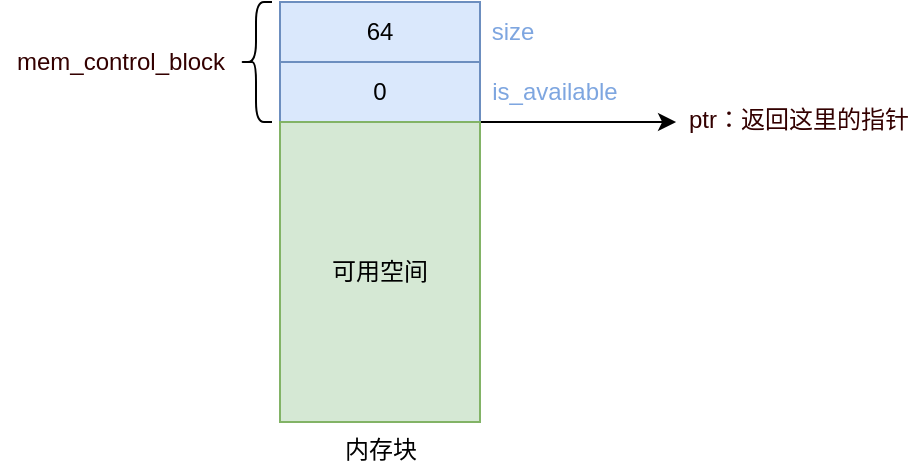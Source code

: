 <mxfile version="13.7.3" type="device"><diagram id="v52OYO2metiyeJEyvOMf" name="第 1 页"><mxGraphModel dx="754" dy="603" grid="0" gridSize="10" guides="1" tooltips="1" connect="1" arrows="1" fold="1" page="1" pageScale="1" pageWidth="827" pageHeight="1169" math="0" shadow="0"><root><mxCell id="0"/><mxCell id="1" parent="0"/><mxCell id="rW8mp14q6UUqNehkBFz1-1" value="" style="rounded=0;whiteSpace=wrap;html=1;" vertex="1" parent="1"><mxGeometry x="280" y="210" width="100" height="210" as="geometry"/></mxCell><mxCell id="rW8mp14q6UUqNehkBFz1-2" value="内存块" style="text;html=1;align=center;verticalAlign=middle;resizable=0;points=[];autosize=1;" vertex="1" parent="1"><mxGeometry x="305" y="424" width="50" height="20" as="geometry"/></mxCell><mxCell id="rW8mp14q6UUqNehkBFz1-3" value="" style="rounded=0;whiteSpace=wrap;html=1;fillColor=#dae8fc;strokeColor=#6c8ebf;" vertex="1" parent="1"><mxGeometry x="280" y="210" width="100" height="60" as="geometry"/></mxCell><mxCell id="rW8mp14q6UUqNehkBFz1-4" value="64" style="rounded=0;whiteSpace=wrap;html=1;strokeColor=#6c8ebf;fillColor=#dae8fc;" vertex="1" parent="1"><mxGeometry x="280" y="210" width="100" height="30" as="geometry"/></mxCell><mxCell id="rW8mp14q6UUqNehkBFz1-13" style="rounded=0;orthogonalLoop=1;jettySize=auto;html=1;exitX=1;exitY=1;exitDx=0;exitDy=0;entryX=-0.008;entryY=0.556;entryDx=0;entryDy=0;entryPerimeter=0;fontColor=#330000;" edge="1" parent="1" source="rW8mp14q6UUqNehkBFz1-5" target="rW8mp14q6UUqNehkBFz1-12"><mxGeometry relative="1" as="geometry"/></mxCell><mxCell id="rW8mp14q6UUqNehkBFz1-5" value="0" style="rounded=0;whiteSpace=wrap;html=1;strokeColor=#6c8ebf;fillColor=none;" vertex="1" parent="1"><mxGeometry x="280" y="240" width="100" height="30" as="geometry"/></mxCell><mxCell id="rW8mp14q6UUqNehkBFz1-6" value="mem_control_block" style="text;html=1;align=center;verticalAlign=middle;resizable=0;points=[];autosize=1;fontColor=#330000;" vertex="1" parent="1"><mxGeometry x="140" y="230" width="120" height="20" as="geometry"/></mxCell><mxCell id="rW8mp14q6UUqNehkBFz1-7" value="size" style="text;html=1;align=center;verticalAlign=middle;resizable=0;points=[];autosize=1;fontColor=#7EA6E0;" vertex="1" parent="1"><mxGeometry x="380" y="216" width="31" height="18" as="geometry"/></mxCell><mxCell id="rW8mp14q6UUqNehkBFz1-8" value="is_available" style="text;html=1;align=center;verticalAlign=middle;resizable=0;points=[];autosize=1;fontColor=#7EA6E0;" vertex="1" parent="1"><mxGeometry x="380" y="246" width="73" height="18" as="geometry"/></mxCell><mxCell id="rW8mp14q6UUqNehkBFz1-9" value="" style="shape=curlyBracket;whiteSpace=wrap;html=1;rounded=1;fillColor=none;fontColor=#330000;" vertex="1" parent="1"><mxGeometry x="260" y="210" width="16" height="60" as="geometry"/></mxCell><mxCell id="rW8mp14q6UUqNehkBFz1-11" value="可用空间" style="rounded=0;whiteSpace=wrap;html=1;fillColor=#d5e8d4;strokeColor=#82b366;" vertex="1" parent="1"><mxGeometry x="280" y="270" width="100" height="150" as="geometry"/></mxCell><mxCell id="rW8mp14q6UUqNehkBFz1-12" value="ptr：返回这里的指针" style="text;html=1;align=center;verticalAlign=middle;resizable=0;points=[];autosize=1;fontColor=#330000;" vertex="1" parent="1"><mxGeometry x="479" y="260" width="120" height="18" as="geometry"/></mxCell></root></mxGraphModel></diagram></mxfile>